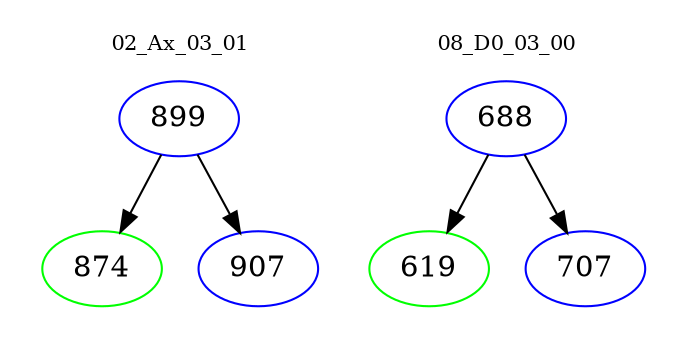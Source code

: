 digraph{
subgraph cluster_0 {
color = white
label = "02_Ax_03_01";
fontsize=10;
T0_899 [label="899", color="blue"]
T0_899 -> T0_874 [color="black"]
T0_874 [label="874", color="green"]
T0_899 -> T0_907 [color="black"]
T0_907 [label="907", color="blue"]
}
subgraph cluster_1 {
color = white
label = "08_D0_03_00";
fontsize=10;
T1_688 [label="688", color="blue"]
T1_688 -> T1_619 [color="black"]
T1_619 [label="619", color="green"]
T1_688 -> T1_707 [color="black"]
T1_707 [label="707", color="blue"]
}
}
